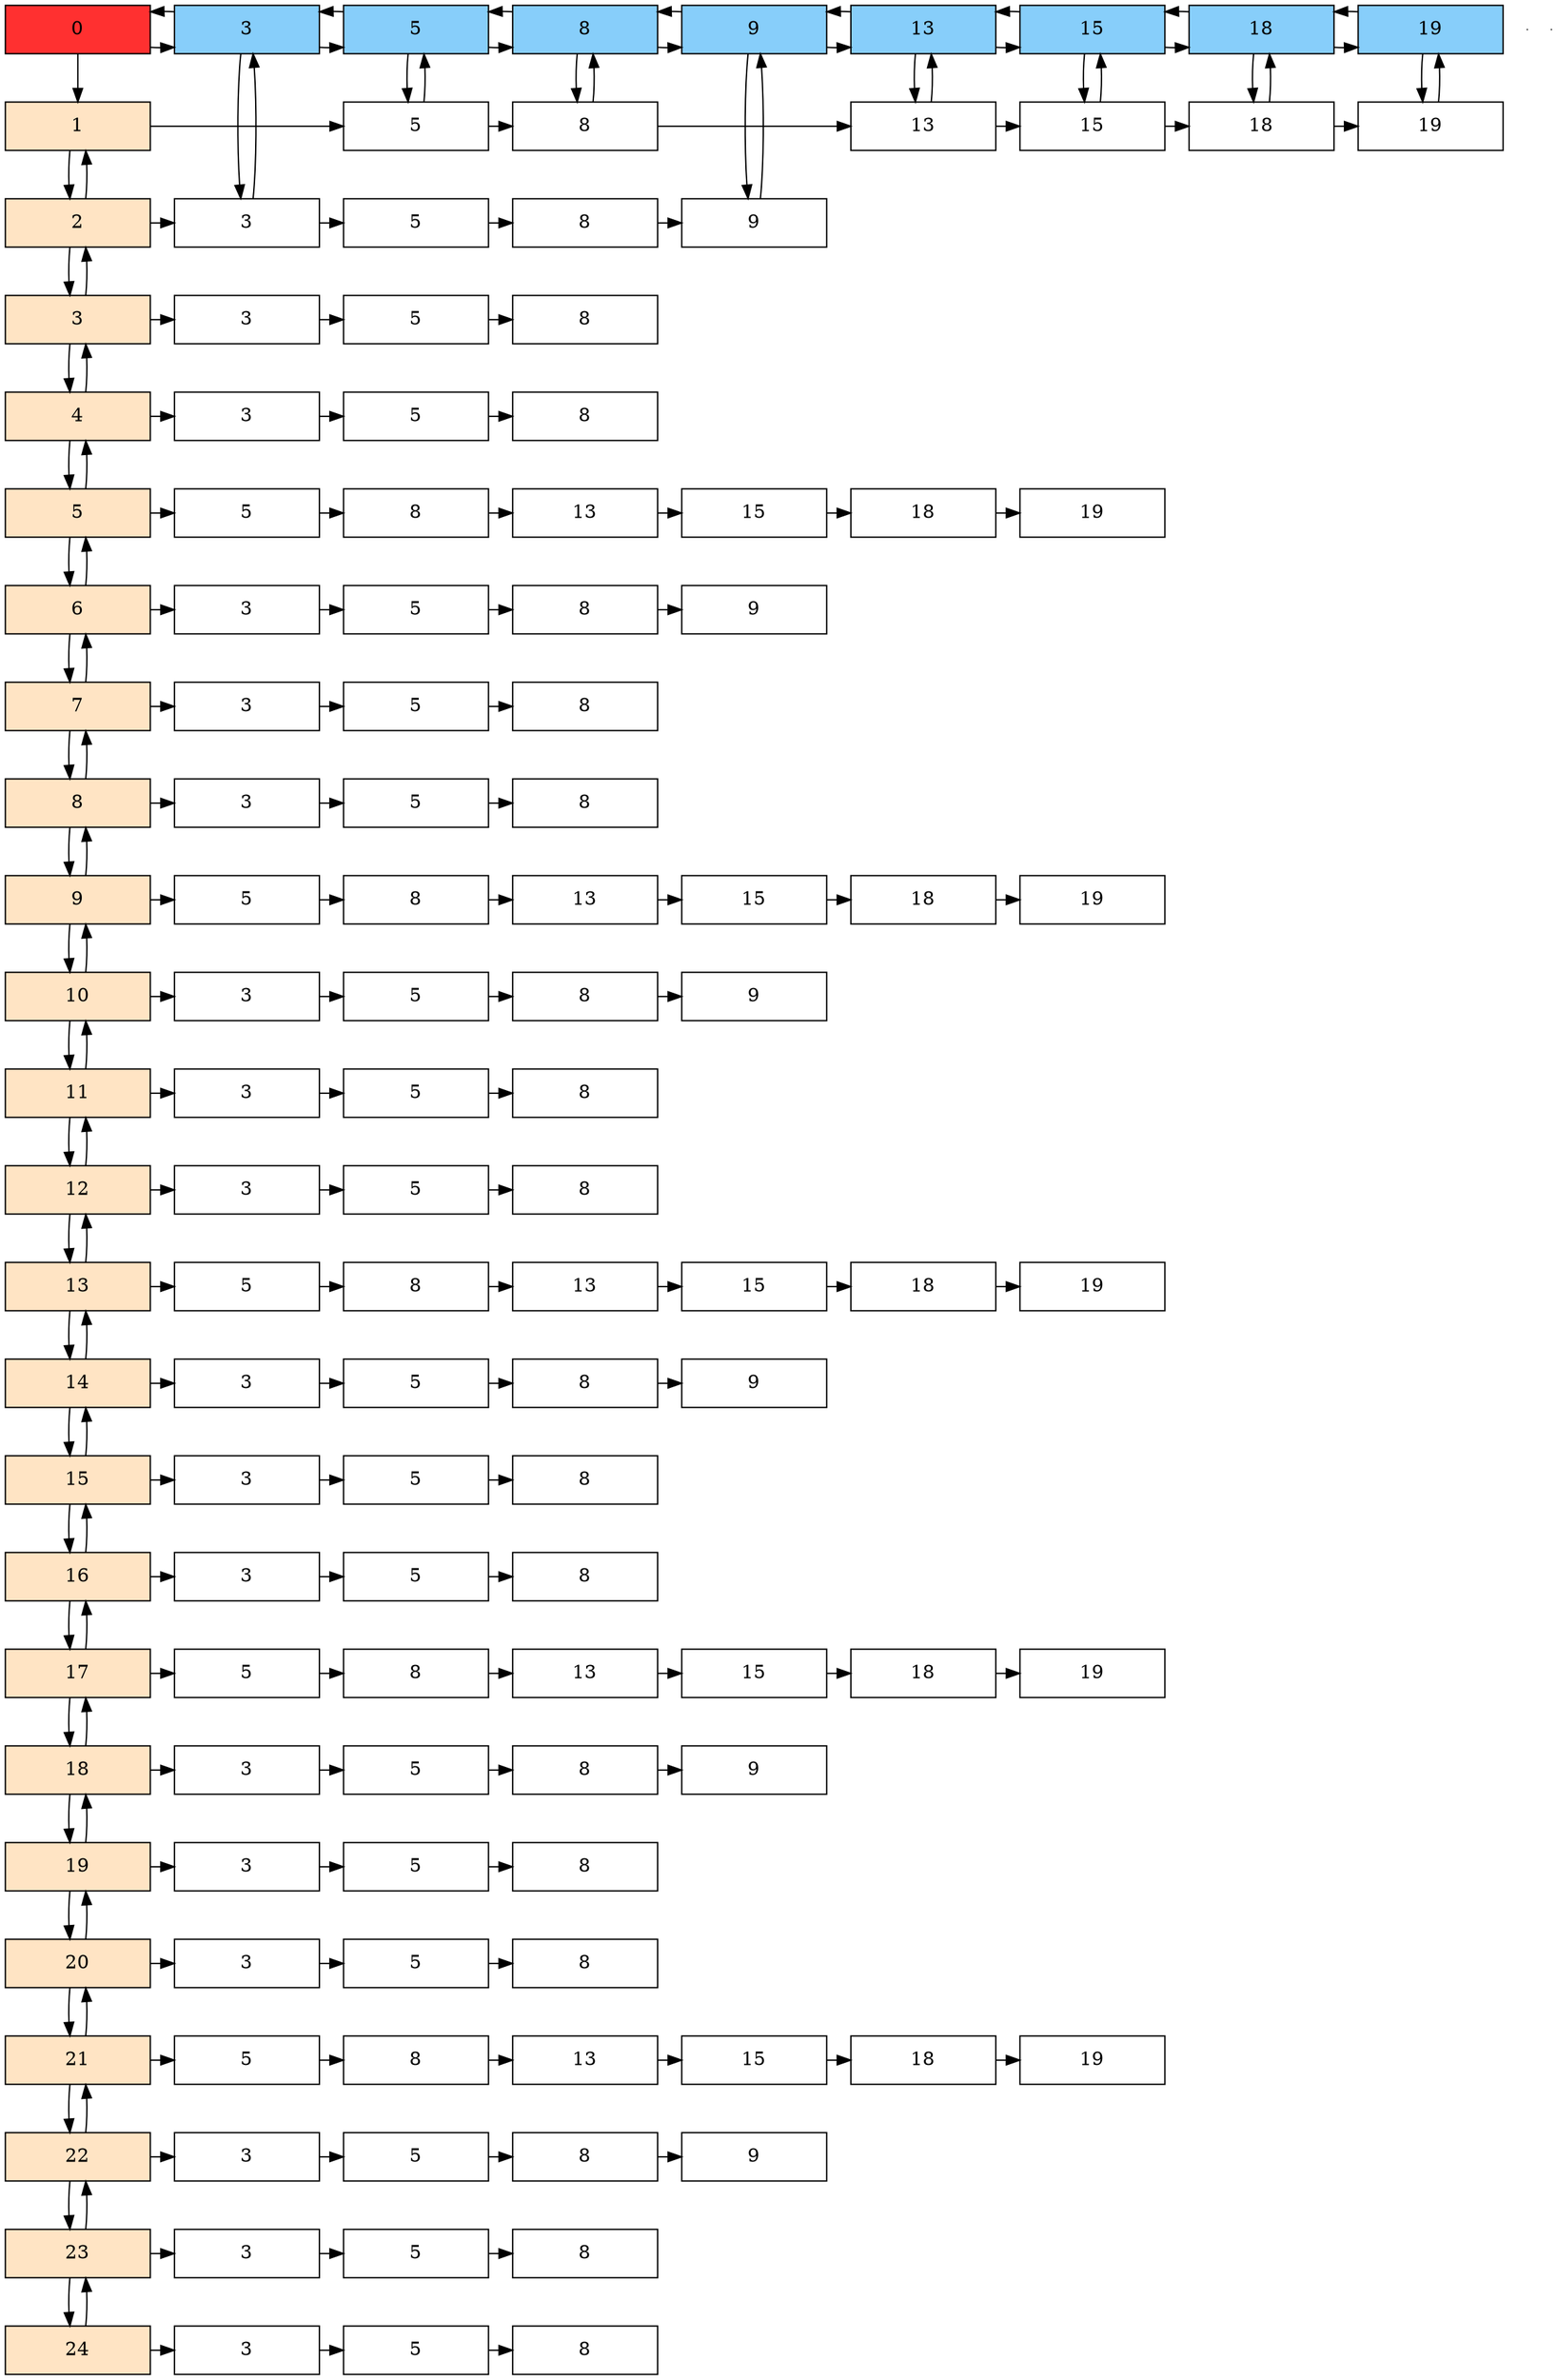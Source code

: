 digraph Sparce_Matrix {
 node [shape=box]
  Mt[ label = "0", width = 1.5, style = filled, fillcolor = firebrick1, group = 1 ];
e0[ shape = point, width = 0 ];
 e1[ shape = point, width = 0 ];
Mt->U1
U1[label = "1" pos = "5.3,3.5!" width = 1.5 style = filled, fillcolor = bisque1, group = 1 ];
U1 -> N5_L1
U1 -> U2
U2 -> U1
N5_L1[label = "5" width = 1.5, group = 2 ];
{ rank = same; U1;N5_L1; }
N5_L1 -> N8_L1
N8_L1[label = "8" width = 1.5, group = 2 ];
{ rank = same; U1;N8_L1; }
N8_L1 -> N13_L1
N13_L1[label = "13" width = 1.5, group = 2 ];
{ rank = same; U1;N13_L1; }
N13_L1 -> N15_L1
N15_L1[label = "15" width = 1.5, group = 2 ];
{ rank = same; U1;N15_L1; }
N15_L1 -> N18_L1
N18_L1[label = "18" width = 1.5, group = 2 ];
{ rank = same; U1;N18_L1; }
N18_L1 -> N19_L1
N19_L1[label = "19" width = 1.5, group = 2 ];
{ rank = same; U1;N19_L1; }
U2[label = "2" pos = "5.3,3.5!" width = 1.5 style = filled, fillcolor = bisque1, group = 1 ];
U2 -> N3_L2
U2 -> U3
U3 -> U2
N3_L2[label = "3" width = 1.5, group = 2 ];
{ rank = same; U2;N3_L2; }
N3_L2 -> N5_L2
N5_L2[label = "5" width = 1.5, group = 2 ];
{ rank = same; U2;N5_L2; }
N5_L2 -> N8_L2
N8_L2[label = "8" width = 1.5, group = 2 ];
{ rank = same; U2;N8_L2; }
N8_L2 -> N9_L2
N9_L2[label = "9" width = 1.5, group = 2 ];
{ rank = same; U2;N9_L2; }
U3[label = "3" pos = "5.3,3.5!" width = 1.5 style = filled, fillcolor = bisque1, group = 1 ];
U3 -> N3_L3
U3 -> U4
U4 -> U3
N3_L3[label = "3" width = 1.5, group = 2 ];
{ rank = same; U3;N3_L3; }
N3_L3 -> N5_L3
N5_L3[label = "5" width = 1.5, group = 2 ];
{ rank = same; U3;N5_L3; }
N5_L3 -> N8_L3
N8_L3[label = "8" width = 1.5, group = 2 ];
{ rank = same; U3;N8_L3; }
U4[label = "4" pos = "5.3,3.5!" width = 1.5 style = filled, fillcolor = bisque1, group = 1 ];
U4 -> N3_L4
U4 -> U5
U5 -> U4
N3_L4[label = "3" width = 1.5, group = 2 ];
{ rank = same; U4;N3_L4; }
N3_L4 -> N5_L4
N5_L4[label = "5" width = 1.5, group = 2 ];
{ rank = same; U4;N5_L4; }
N5_L4 -> N8_L4
N8_L4[label = "8" width = 1.5, group = 2 ];
{ rank = same; U4;N8_L4; }
U5[label = "5" pos = "5.3,3.5!" width = 1.5 style = filled, fillcolor = bisque1, group = 1 ];
U5 -> N5_L5
U5 -> U6
U6 -> U5
N5_L5[label = "5" width = 1.5, group = 2 ];
{ rank = same; U5;N5_L5; }
N5_L5 -> N8_L5
N8_L5[label = "8" width = 1.5, group = 2 ];
{ rank = same; U5;N8_L5; }
N8_L5 -> N13_L5
N13_L5[label = "13" width = 1.5, group = 2 ];
{ rank = same; U5;N13_L5; }
N13_L5 -> N15_L5
N15_L5[label = "15" width = 1.5, group = 2 ];
{ rank = same; U5;N15_L5; }
N15_L5 -> N18_L5
N18_L5[label = "18" width = 1.5, group = 2 ];
{ rank = same; U5;N18_L5; }
N18_L5 -> N19_L5
N19_L5[label = "19" width = 1.5, group = 2 ];
{ rank = same; U5;N19_L5; }
U6[label = "6" pos = "5.3,3.5!" width = 1.5 style = filled, fillcolor = bisque1, group = 1 ];
U6 -> N3_L6
U6 -> U7
U7 -> U6
N3_L6[label = "3" width = 1.5, group = 2 ];
{ rank = same; U6;N3_L6; }
N3_L6 -> N5_L6
N5_L6[label = "5" width = 1.5, group = 2 ];
{ rank = same; U6;N5_L6; }
N5_L6 -> N8_L6
N8_L6[label = "8" width = 1.5, group = 2 ];
{ rank = same; U6;N8_L6; }
N8_L6 -> N9_L6
N9_L6[label = "9" width = 1.5, group = 2 ];
{ rank = same; U6;N9_L6; }
U7[label = "7" pos = "5.3,3.5!" width = 1.5 style = filled, fillcolor = bisque1, group = 1 ];
U7 -> N3_L7
U7 -> U8
U8 -> U7
N3_L7[label = "3" width = 1.5, group = 2 ];
{ rank = same; U7;N3_L7; }
N3_L7 -> N5_L7
N5_L7[label = "5" width = 1.5, group = 2 ];
{ rank = same; U7;N5_L7; }
N5_L7 -> N8_L7
N8_L7[label = "8" width = 1.5, group = 2 ];
{ rank = same; U7;N8_L7; }
U8[label = "8" pos = "5.3,3.5!" width = 1.5 style = filled, fillcolor = bisque1, group = 1 ];
U8 -> N3_L8
U8 -> U9
U9 -> U8
N3_L8[label = "3" width = 1.5, group = 2 ];
{ rank = same; U8;N3_L8; }
N3_L8 -> N5_L8
N5_L8[label = "5" width = 1.5, group = 2 ];
{ rank = same; U8;N5_L8; }
N5_L8 -> N8_L8
N8_L8[label = "8" width = 1.5, group = 2 ];
{ rank = same; U8;N8_L8; }
U9[label = "9" pos = "5.3,3.5!" width = 1.5 style = filled, fillcolor = bisque1, group = 1 ];
U9 -> N5_L9
U9 -> U10
U10 -> U9
N5_L9[label = "5" width = 1.5, group = 2 ];
{ rank = same; U9;N5_L9; }
N5_L9 -> N8_L9
N8_L9[label = "8" width = 1.5, group = 2 ];
{ rank = same; U9;N8_L9; }
N8_L9 -> N13_L9
N13_L9[label = "13" width = 1.5, group = 2 ];
{ rank = same; U9;N13_L9; }
N13_L9 -> N15_L9
N15_L9[label = "15" width = 1.5, group = 2 ];
{ rank = same; U9;N15_L9; }
N15_L9 -> N18_L9
N18_L9[label = "18" width = 1.5, group = 2 ];
{ rank = same; U9;N18_L9; }
N18_L9 -> N19_L9
N19_L9[label = "19" width = 1.5, group = 2 ];
{ rank = same; U9;N19_L9; }
U10[label = "10" pos = "5.3,3.5!" width = 1.5 style = filled, fillcolor = bisque1, group = 1 ];
U10 -> N3_L10
U10 -> U11
U11 -> U10
N3_L10[label = "3" width = 1.5, group = 2 ];
{ rank = same; U10;N3_L10; }
N3_L10 -> N5_L10
N5_L10[label = "5" width = 1.5, group = 2 ];
{ rank = same; U10;N5_L10; }
N5_L10 -> N8_L10
N8_L10[label = "8" width = 1.5, group = 2 ];
{ rank = same; U10;N8_L10; }
N8_L10 -> N9_L10
N9_L10[label = "9" width = 1.5, group = 2 ];
{ rank = same; U10;N9_L10; }
U11[label = "11" pos = "5.3,3.5!" width = 1.5 style = filled, fillcolor = bisque1, group = 1 ];
U11 -> N3_L11
U11 -> U12
U12 -> U11
N3_L11[label = "3" width = 1.5, group = 2 ];
{ rank = same; U11;N3_L11; }
N3_L11 -> N5_L11
N5_L11[label = "5" width = 1.5, group = 2 ];
{ rank = same; U11;N5_L11; }
N5_L11 -> N8_L11
N8_L11[label = "8" width = 1.5, group = 2 ];
{ rank = same; U11;N8_L11; }
U12[label = "12" pos = "5.3,3.5!" width = 1.5 style = filled, fillcolor = bisque1, group = 1 ];
U12 -> N3_L12
U12 -> U13
U13 -> U12
N3_L12[label = "3" width = 1.5, group = 2 ];
{ rank = same; U12;N3_L12; }
N3_L12 -> N5_L12
N5_L12[label = "5" width = 1.5, group = 2 ];
{ rank = same; U12;N5_L12; }
N5_L12 -> N8_L12
N8_L12[label = "8" width = 1.5, group = 2 ];
{ rank = same; U12;N8_L12; }
U13[label = "13" pos = "5.3,3.5!" width = 1.5 style = filled, fillcolor = bisque1, group = 1 ];
U13 -> N5_L13
U13 -> U14
U14 -> U13
N5_L13[label = "5" width = 1.5, group = 2 ];
{ rank = same; U13;N5_L13; }
N5_L13 -> N8_L13
N8_L13[label = "8" width = 1.5, group = 2 ];
{ rank = same; U13;N8_L13; }
N8_L13 -> N13_L13
N13_L13[label = "13" width = 1.5, group = 2 ];
{ rank = same; U13;N13_L13; }
N13_L13 -> N15_L13
N15_L13[label = "15" width = 1.5, group = 2 ];
{ rank = same; U13;N15_L13; }
N15_L13 -> N18_L13
N18_L13[label = "18" width = 1.5, group = 2 ];
{ rank = same; U13;N18_L13; }
N18_L13 -> N19_L13
N19_L13[label = "19" width = 1.5, group = 2 ];
{ rank = same; U13;N19_L13; }
U14[label = "14" pos = "5.3,3.5!" width = 1.5 style = filled, fillcolor = bisque1, group = 1 ];
U14 -> N3_L14
U14 -> U15
U15 -> U14
N3_L14[label = "3" width = 1.5, group = 2 ];
{ rank = same; U14;N3_L14; }
N3_L14 -> N5_L14
N5_L14[label = "5" width = 1.5, group = 2 ];
{ rank = same; U14;N5_L14; }
N5_L14 -> N8_L14
N8_L14[label = "8" width = 1.5, group = 2 ];
{ rank = same; U14;N8_L14; }
N8_L14 -> N9_L14
N9_L14[label = "9" width = 1.5, group = 2 ];
{ rank = same; U14;N9_L14; }
U15[label = "15" pos = "5.3,3.5!" width = 1.5 style = filled, fillcolor = bisque1, group = 1 ];
U15 -> N3_L15
U15 -> U16
U16 -> U15
N3_L15[label = "3" width = 1.5, group = 2 ];
{ rank = same; U15;N3_L15; }
N3_L15 -> N5_L15
N5_L15[label = "5" width = 1.5, group = 2 ];
{ rank = same; U15;N5_L15; }
N5_L15 -> N8_L15
N8_L15[label = "8" width = 1.5, group = 2 ];
{ rank = same; U15;N8_L15; }
U16[label = "16" pos = "5.3,3.5!" width = 1.5 style = filled, fillcolor = bisque1, group = 1 ];
U16 -> N3_L16
U16 -> U17
U17 -> U16
N3_L16[label = "3" width = 1.5, group = 2 ];
{ rank = same; U16;N3_L16; }
N3_L16 -> N5_L16
N5_L16[label = "5" width = 1.5, group = 2 ];
{ rank = same; U16;N5_L16; }
N5_L16 -> N8_L16
N8_L16[label = "8" width = 1.5, group = 2 ];
{ rank = same; U16;N8_L16; }
U17[label = "17" pos = "5.3,3.5!" width = 1.5 style = filled, fillcolor = bisque1, group = 1 ];
U17 -> N5_L17
U17 -> U18
U18 -> U17
N5_L17[label = "5" width = 1.5, group = 2 ];
{ rank = same; U17;N5_L17; }
N5_L17 -> N8_L17
N8_L17[label = "8" width = 1.5, group = 2 ];
{ rank = same; U17;N8_L17; }
N8_L17 -> N13_L17
N13_L17[label = "13" width = 1.5, group = 2 ];
{ rank = same; U17;N13_L17; }
N13_L17 -> N15_L17
N15_L17[label = "15" width = 1.5, group = 2 ];
{ rank = same; U17;N15_L17; }
N15_L17 -> N18_L17
N18_L17[label = "18" width = 1.5, group = 2 ];
{ rank = same; U17;N18_L17; }
N18_L17 -> N19_L17
N19_L17[label = "19" width = 1.5, group = 2 ];
{ rank = same; U17;N19_L17; }
U18[label = "18" pos = "5.3,3.5!" width = 1.5 style = filled, fillcolor = bisque1, group = 1 ];
U18 -> N3_L18
U18 -> U19
U19 -> U18
N3_L18[label = "3" width = 1.5, group = 2 ];
{ rank = same; U18;N3_L18; }
N3_L18 -> N5_L18
N5_L18[label = "5" width = 1.5, group = 2 ];
{ rank = same; U18;N5_L18; }
N5_L18 -> N8_L18
N8_L18[label = "8" width = 1.5, group = 2 ];
{ rank = same; U18;N8_L18; }
N8_L18 -> N9_L18
N9_L18[label = "9" width = 1.5, group = 2 ];
{ rank = same; U18;N9_L18; }
U19[label = "19" pos = "5.3,3.5!" width = 1.5 style = filled, fillcolor = bisque1, group = 1 ];
U19 -> N3_L19
U19 -> U20
U20 -> U19
N3_L19[label = "3" width = 1.5, group = 2 ];
{ rank = same; U19;N3_L19; }
N3_L19 -> N5_L19
N5_L19[label = "5" width = 1.5, group = 2 ];
{ rank = same; U19;N5_L19; }
N5_L19 -> N8_L19
N8_L19[label = "8" width = 1.5, group = 2 ];
{ rank = same; U19;N8_L19; }
U20[label = "20" pos = "5.3,3.5!" width = 1.5 style = filled, fillcolor = bisque1, group = 1 ];
U20 -> N3_L20
U20 -> U21
U21 -> U20
N3_L20[label = "3" width = 1.5, group = 2 ];
{ rank = same; U20;N3_L20; }
N3_L20 -> N5_L20
N5_L20[label = "5" width = 1.5, group = 2 ];
{ rank = same; U20;N5_L20; }
N5_L20 -> N8_L20
N8_L20[label = "8" width = 1.5, group = 2 ];
{ rank = same; U20;N8_L20; }
U21[label = "21" pos = "5.3,3.5!" width = 1.5 style = filled, fillcolor = bisque1, group = 1 ];
U21 -> N5_L21
U21 -> U22
U22 -> U21
N5_L21[label = "5" width = 1.5, group = 2 ];
{ rank = same; U21;N5_L21; }
N5_L21 -> N8_L21
N8_L21[label = "8" width = 1.5, group = 2 ];
{ rank = same; U21;N8_L21; }
N8_L21 -> N13_L21
N13_L21[label = "13" width = 1.5, group = 2 ];
{ rank = same; U21;N13_L21; }
N13_L21 -> N15_L21
N15_L21[label = "15" width = 1.5, group = 2 ];
{ rank = same; U21;N15_L21; }
N15_L21 -> N18_L21
N18_L21[label = "18" width = 1.5, group = 2 ];
{ rank = same; U21;N18_L21; }
N18_L21 -> N19_L21
N19_L21[label = "19" width = 1.5, group = 2 ];
{ rank = same; U21;N19_L21; }
U22[label = "22" pos = "5.3,3.5!" width = 1.5 style = filled, fillcolor = bisque1, group = 1 ];
U22 -> N3_L22
U22 -> U23
U23 -> U22
N3_L22[label = "3" width = 1.5, group = 2 ];
{ rank = same; U22;N3_L22; }
N3_L22 -> N5_L22
N5_L22[label = "5" width = 1.5, group = 2 ];
{ rank = same; U22;N5_L22; }
N5_L22 -> N8_L22
N8_L22[label = "8" width = 1.5, group = 2 ];
{ rank = same; U22;N8_L22; }
N8_L22 -> N9_L22
N9_L22[label = "9" width = 1.5, group = 2 ];
{ rank = same; U22;N9_L22; }
U23[label = "23" pos = "5.3,3.5!" width = 1.5 style = filled, fillcolor = bisque1, group = 1 ];
U23 -> N3_L23
U23 -> U24
U24 -> U23
N3_L23[label = "3" width = 1.5, group = 2 ];
{ rank = same; U23;N3_L23; }
N3_L23 -> N5_L23
N5_L23[label = "5" width = 1.5, group = 2 ];
{ rank = same; U23;N5_L23; }
N5_L23 -> N8_L23
N8_L23[label = "8" width = 1.5, group = 2 ];
{ rank = same; U23;N8_L23; }
U24[label = "24" pos = "5.3,3.5!" width = 1.5 style = filled, fillcolor = bisque1, group = 1 ];
U24 -> N3_L24
N3_L24[label = "3" width = 1.5, group = 2 ];
{ rank = same; U24;N3_L24; }
N3_L24 -> N5_L24
N5_L24[label = "5" width = 1.5, group = 2 ];
{ rank = same; U24;N5_L24; }
N5_L24 -> N8_L24
N8_L24[label = "8" width = 1.5, group = 2 ];
{ rank = same; U24;N8_L24; }
Mt->A3
A3->Mt
A3[label = "3"   width = 1.5 style = filled, fillcolor = lightskyblue, group = 2 ];
A3 -> N3_L2
N3_L2 -> A3
A3 -> A5
A5 -> A3
A5[label = "5"   width = 1.5 style = filled, fillcolor = lightskyblue, group = 2 ];
A5 -> N5_L1
N5_L1 -> A5
A5 -> A8
A8 -> A5
A8[label = "8"   width = 1.5 style = filled, fillcolor = lightskyblue, group = 2 ];
A8 -> N8_L1
N8_L1 -> A8
A8 -> A9
A9 -> A8
A9[label = "9"   width = 1.5 style = filled, fillcolor = lightskyblue, group = 2 ];
A9 -> N9_L2
N9_L2 -> A9
A9 -> A13
A13 -> A9
A13[label = "13"   width = 1.5 style = filled, fillcolor = lightskyblue, group = 2 ];
A13 -> N13_L1
N13_L1 -> A13
A13 -> A15
A15 -> A13
A15[label = "15"   width = 1.5 style = filled, fillcolor = lightskyblue, group = 2 ];
A15 -> N15_L1
N15_L1 -> A15
A15 -> A18
A18 -> A15
A18[label = "18"   width = 1.5 style = filled, fillcolor = lightskyblue, group = 2 ];
A18 -> N18_L1
N18_L1 -> A18
A18 -> A19
A19 -> A18
A19[label = "19"   width = 1.5 style = filled, fillcolor = lightskyblue, group = 2 ];
A19 -> N19_L1
N19_L1 -> A19
 { rank = same; Mt;A3;A5;A8;A9;A13;A15;A18;A19;}
}